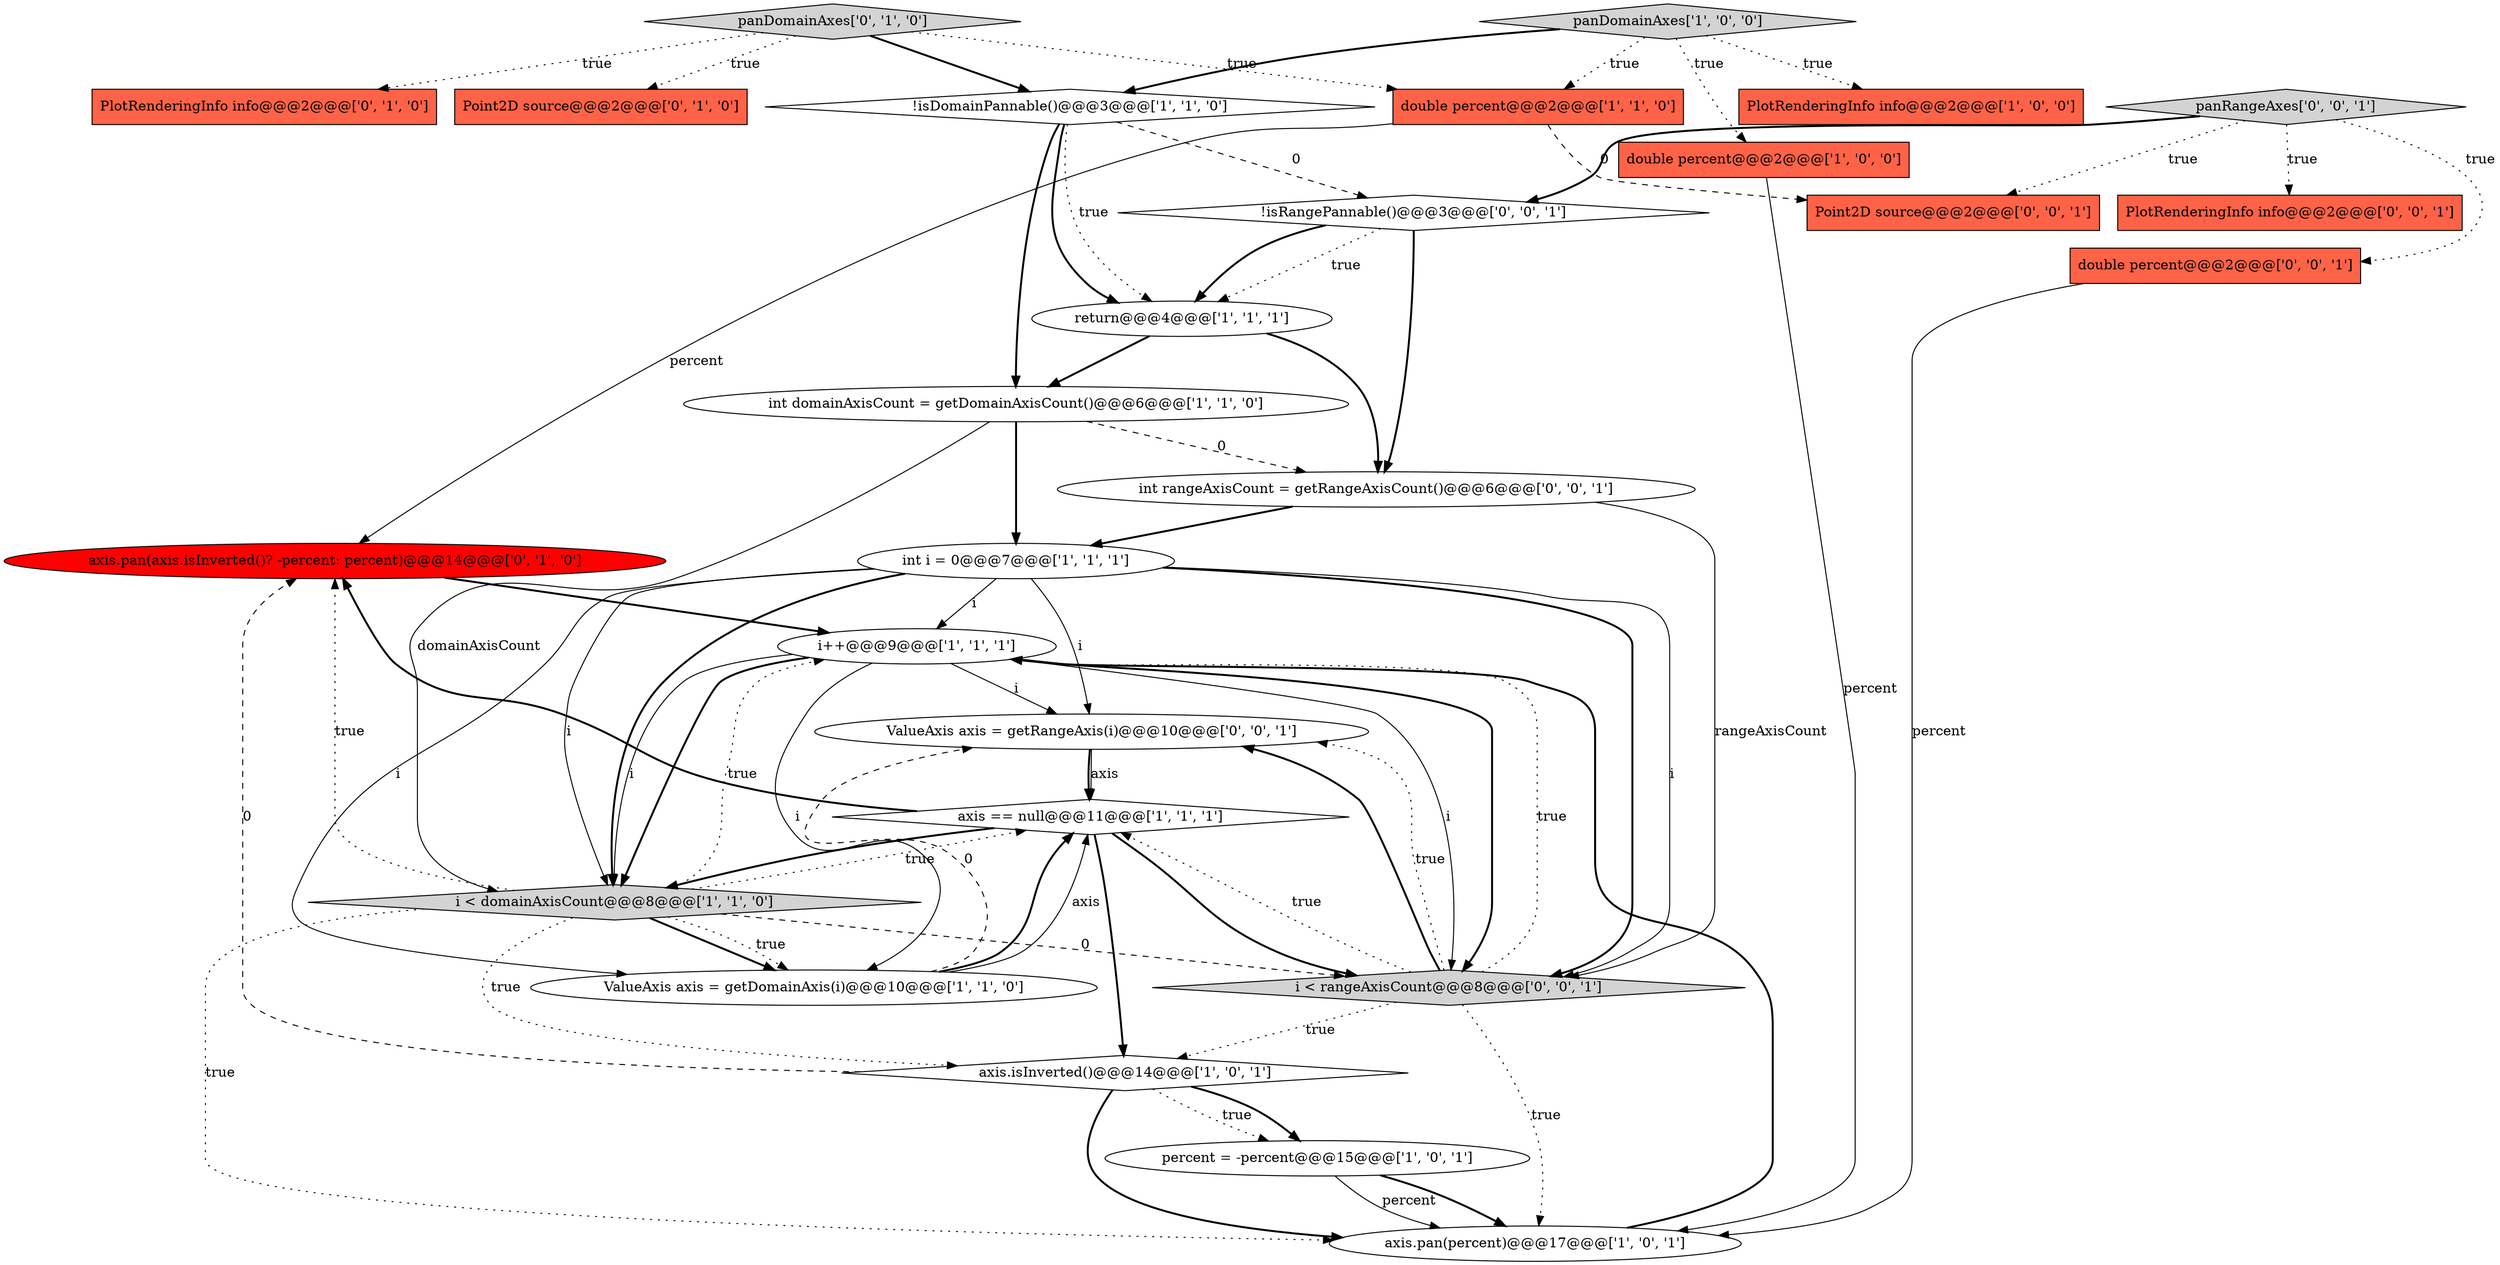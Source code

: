 digraph {
15 [style = filled, label = "Point2D source@@@2@@@['0', '1', '0']", fillcolor = tomato, shape = box image = "AAA0AAABBB2BBB"];
20 [style = filled, label = "ValueAxis axis = getRangeAxis(i)@@@10@@@['0', '0', '1']", fillcolor = white, shape = ellipse image = "AAA0AAABBB3BBB"];
0 [style = filled, label = "axis == null@@@11@@@['1', '1', '1']", fillcolor = white, shape = diamond image = "AAA0AAABBB1BBB"];
14 [style = filled, label = "i < domainAxisCount@@@8@@@['1', '1', '0']", fillcolor = lightgray, shape = diamond image = "AAA0AAABBB1BBB"];
3 [style = filled, label = "double percent@@@2@@@['1', '0', '0']", fillcolor = tomato, shape = box image = "AAA0AAABBB1BBB"];
22 [style = filled, label = "panRangeAxes['0', '0', '1']", fillcolor = lightgray, shape = diamond image = "AAA0AAABBB3BBB"];
4 [style = filled, label = "axis.isInverted()@@@14@@@['1', '0', '1']", fillcolor = white, shape = diamond image = "AAA0AAABBB1BBB"];
10 [style = filled, label = "panDomainAxes['1', '0', '0']", fillcolor = lightgray, shape = diamond image = "AAA0AAABBB1BBB"];
17 [style = filled, label = "PlotRenderingInfo info@@@2@@@['0', '1', '0']", fillcolor = tomato, shape = box image = "AAA0AAABBB2BBB"];
13 [style = filled, label = "double percent@@@2@@@['1', '1', '0']", fillcolor = tomato, shape = box image = "AAA0AAABBB1BBB"];
19 [style = filled, label = "i < rangeAxisCount@@@8@@@['0', '0', '1']", fillcolor = lightgray, shape = diamond image = "AAA0AAABBB3BBB"];
9 [style = filled, label = "int domainAxisCount = getDomainAxisCount()@@@6@@@['1', '1', '0']", fillcolor = white, shape = ellipse image = "AAA0AAABBB1BBB"];
6 [style = filled, label = "ValueAxis axis = getDomainAxis(i)@@@10@@@['1', '1', '0']", fillcolor = white, shape = ellipse image = "AAA0AAABBB1BBB"];
5 [style = filled, label = "percent = -percent@@@15@@@['1', '0', '1']", fillcolor = white, shape = ellipse image = "AAA0AAABBB1BBB"];
1 [style = filled, label = "i++@@@9@@@['1', '1', '1']", fillcolor = white, shape = ellipse image = "AAA0AAABBB1BBB"];
7 [style = filled, label = "axis.pan(percent)@@@17@@@['1', '0', '1']", fillcolor = white, shape = ellipse image = "AAA0AAABBB1BBB"];
8 [style = filled, label = "!isDomainPannable()@@@3@@@['1', '1', '0']", fillcolor = white, shape = diamond image = "AAA0AAABBB1BBB"];
12 [style = filled, label = "PlotRenderingInfo info@@@2@@@['1', '0', '0']", fillcolor = tomato, shape = box image = "AAA0AAABBB1BBB"];
18 [style = filled, label = "axis.pan(axis.isInverted()? -percent: percent)@@@14@@@['0', '1', '0']", fillcolor = red, shape = ellipse image = "AAA1AAABBB2BBB"];
25 [style = filled, label = "Point2D source@@@2@@@['0', '0', '1']", fillcolor = tomato, shape = box image = "AAA0AAABBB3BBB"];
26 [style = filled, label = "int rangeAxisCount = getRangeAxisCount()@@@6@@@['0', '0', '1']", fillcolor = white, shape = ellipse image = "AAA0AAABBB3BBB"];
2 [style = filled, label = "int i = 0@@@7@@@['1', '1', '1']", fillcolor = white, shape = ellipse image = "AAA0AAABBB1BBB"];
16 [style = filled, label = "panDomainAxes['0', '1', '0']", fillcolor = lightgray, shape = diamond image = "AAA0AAABBB2BBB"];
11 [style = filled, label = "return@@@4@@@['1', '1', '1']", fillcolor = white, shape = ellipse image = "AAA0AAABBB1BBB"];
21 [style = filled, label = "PlotRenderingInfo info@@@2@@@['0', '0', '1']", fillcolor = tomato, shape = box image = "AAA0AAABBB3BBB"];
24 [style = filled, label = "double percent@@@2@@@['0', '0', '1']", fillcolor = tomato, shape = box image = "AAA0AAABBB3BBB"];
23 [style = filled, label = "!isRangePannable()@@@3@@@['0', '0', '1']", fillcolor = white, shape = diamond image = "AAA0AAABBB3BBB"];
1->20 [style = solid, label="i"];
22->21 [style = dotted, label="true"];
4->5 [style = dotted, label="true"];
19->1 [style = dotted, label="true"];
4->18 [style = dashed, label="0"];
10->12 [style = dotted, label="true"];
5->7 [style = solid, label="percent"];
7->1 [style = bold, label=""];
2->19 [style = bold, label=""];
1->6 [style = solid, label="i"];
16->13 [style = dotted, label="true"];
14->0 [style = dotted, label="true"];
16->8 [style = bold, label=""];
2->19 [style = solid, label="i"];
2->6 [style = solid, label="i"];
9->2 [style = bold, label=""];
0->19 [style = bold, label=""];
19->20 [style = dotted, label="true"];
6->20 [style = dashed, label="0"];
19->20 [style = bold, label=""];
16->17 [style = dotted, label="true"];
22->25 [style = dotted, label="true"];
20->0 [style = bold, label=""];
8->23 [style = dashed, label="0"];
1->14 [style = solid, label="i"];
23->26 [style = bold, label=""];
26->19 [style = solid, label="rangeAxisCount"];
10->3 [style = dotted, label="true"];
6->0 [style = bold, label=""];
1->19 [style = solid, label="i"];
19->7 [style = dotted, label="true"];
22->24 [style = dotted, label="true"];
13->25 [style = dashed, label="0"];
11->9 [style = bold, label=""];
3->7 [style = solid, label="percent"];
22->23 [style = bold, label=""];
4->7 [style = bold, label=""];
2->20 [style = solid, label="i"];
26->2 [style = bold, label=""];
13->18 [style = solid, label="percent"];
0->14 [style = bold, label=""];
10->8 [style = bold, label=""];
10->13 [style = dotted, label="true"];
18->1 [style = bold, label=""];
19->4 [style = dotted, label="true"];
0->4 [style = bold, label=""];
19->0 [style = dotted, label="true"];
2->14 [style = solid, label="i"];
2->1 [style = solid, label="i"];
14->7 [style = dotted, label="true"];
23->11 [style = dotted, label="true"];
2->14 [style = bold, label=""];
8->9 [style = bold, label=""];
9->26 [style = dashed, label="0"];
8->11 [style = dotted, label="true"];
6->0 [style = solid, label="axis"];
9->14 [style = solid, label="domainAxisCount"];
5->7 [style = bold, label=""];
20->0 [style = solid, label="axis"];
1->14 [style = bold, label=""];
0->18 [style = bold, label=""];
14->1 [style = dotted, label="true"];
24->7 [style = solid, label="percent"];
14->19 [style = dashed, label="0"];
23->11 [style = bold, label=""];
1->19 [style = bold, label=""];
14->4 [style = dotted, label="true"];
8->11 [style = bold, label=""];
4->5 [style = bold, label=""];
14->18 [style = dotted, label="true"];
14->6 [style = bold, label=""];
11->26 [style = bold, label=""];
16->15 [style = dotted, label="true"];
14->6 [style = dotted, label="true"];
}

